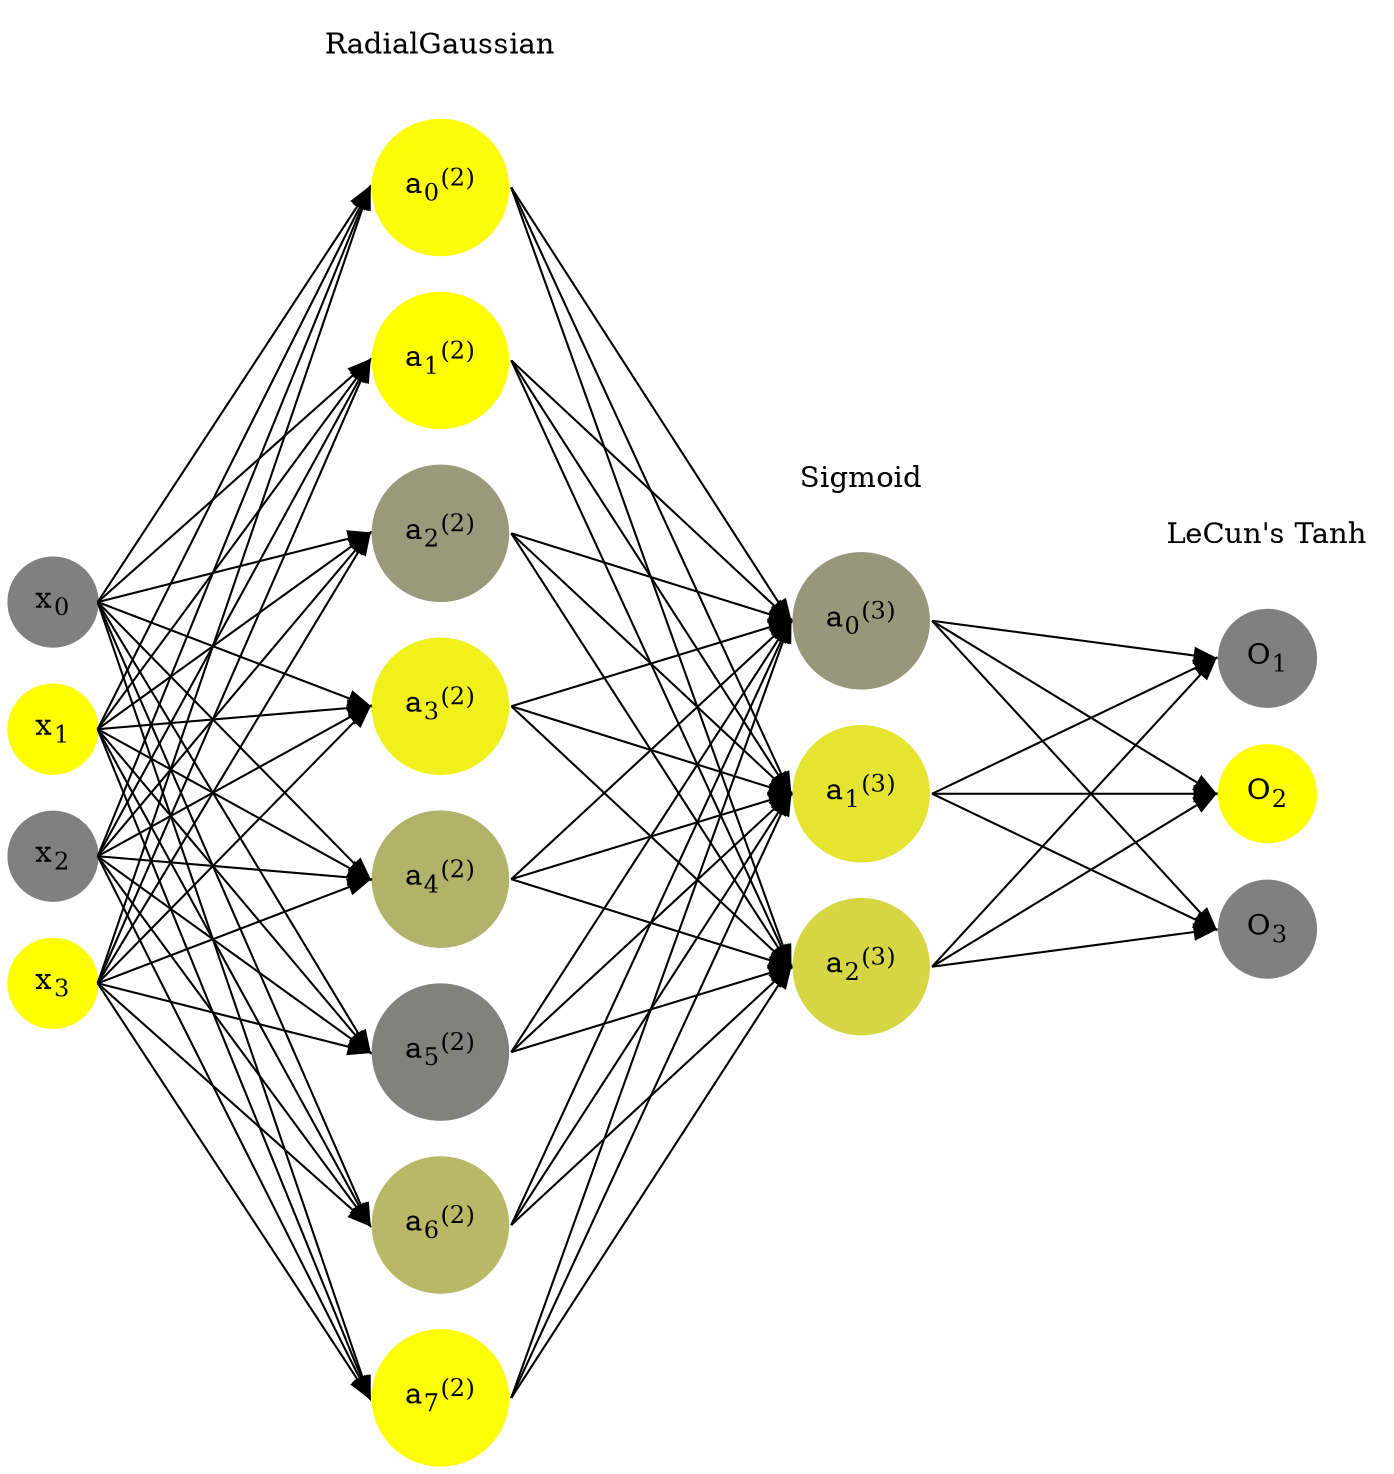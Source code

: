 digraph G {
	rankdir = LR;
	splines=false;
	edge[style=invis];
	ranksep= 1.4;
	{
	node [shape=circle, color="0.1667, 0.0, 0.5", style=filled, fillcolor="0.1667, 0.0, 0.5"];
	x0 [label=<x<sub>0</sub>>];
	}
	{
	node [shape=circle, color="0.1667, 1.0, 1.0", style=filled, fillcolor="0.1667, 1.0, 1.0"];
	x1 [label=<x<sub>1</sub>>];
	}
	{
	node [shape=circle, color="0.1667, 0.0, 0.5", style=filled, fillcolor="0.1667, 0.0, 0.5"];
	x2 [label=<x<sub>2</sub>>];
	}
	{
	node [shape=circle, color="0.1667, 1.0, 1.0", style=filled, fillcolor="0.1667, 1.0, 1.0"];
	x3 [label=<x<sub>3</sub>>];
	}
	{
	node [shape=circle, color="0.1667, 0.973690, 0.986845", style=filled, fillcolor="0.1667, 0.973690, 0.986845"];
	a02 [label=<a<sub>0</sub><sup>(2)</sup>>];
	}
	{
	node [shape=circle, color="0.1667, 0.998822, 0.999411", style=filled, fillcolor="0.1667, 0.998822, 0.999411"];
	a12 [label=<a<sub>1</sub><sup>(2)</sup>>];
	}
	{
	node [shape=circle, color="0.1667, 0.195922, 0.597961", style=filled, fillcolor="0.1667, 0.195922, 0.597961"];
	a22 [label=<a<sub>2</sub><sup>(2)</sup>>];
	}
	{
	node [shape=circle, color="0.1667, 0.878193, 0.939097", style=filled, fillcolor="0.1667, 0.878193, 0.939097"];
	a32 [label=<a<sub>3</sub><sup>(2)</sup>>];
	}
	{
	node [shape=circle, color="0.1667, 0.396364, 0.698182", style=filled, fillcolor="0.1667, 0.396364, 0.698182"];
	a42 [label=<a<sub>4</sub><sup>(2)</sup>>];
	}
	{
	node [shape=circle, color="0.1667, 0.012352, 0.506176", style=filled, fillcolor="0.1667, 0.012352, 0.506176"];
	a52 [label=<a<sub>5</sub><sup>(2)</sup>>];
	}
	{
	node [shape=circle, color="0.1667, 0.437769, 0.718884", style=filled, fillcolor="0.1667, 0.437769, 0.718884"];
	a62 [label=<a<sub>6</sub><sup>(2)</sup>>];
	}
	{
	node [shape=circle, color="0.1667, 0.978655, 0.989327", style=filled, fillcolor="0.1667, 0.978655, 0.989327"];
	a72 [label=<a<sub>7</sub><sup>(2)</sup>>];
	}
	{
	node [shape=circle, color="0.1667, 0.180980, 0.590490", style=filled, fillcolor="0.1667, 0.180980, 0.590490"];
	a03 [label=<a<sub>0</sub><sup>(3)</sup>>];
	}
	{
	node [shape=circle, color="0.1667, 0.781782, 0.890891", style=filled, fillcolor="0.1667, 0.781782, 0.890891"];
	a13 [label=<a<sub>1</sub><sup>(3)</sup>>];
	}
	{
	node [shape=circle, color="0.1667, 0.676077, 0.838038", style=filled, fillcolor="0.1667, 0.676077, 0.838038"];
	a23 [label=<a<sub>2</sub><sup>(3)</sup>>];
	}
	{
	node [shape=circle, color="0.1667, 0.0, 0.5", style=filled, fillcolor="0.1667, 0.0, 0.5"];
	O1 [label=<O<sub>1</sub>>];
	}
	{
	node [shape=circle, color="0.1667, 1.0, 1.0", style=filled, fillcolor="0.1667, 1.0, 1.0"];
	O2 [label=<O<sub>2</sub>>];
	}
	{
	node [shape=circle, color="0.1667, 0.0, 0.5", style=filled, fillcolor="0.1667, 0.0, 0.5"];
	O3 [label=<O<sub>3</sub>>];
	}
	{
	rank=same;
	x0->x1->x2->x3;
	}
	{
	rank=same;
	a02->a12->a22->a32->a42->a52->a62->a72;
	}
	{
	rank=same;
	a03->a13->a23;
	}
	{
	rank=same;
	O1->O2->O3;
	}
	l1 [shape=plaintext,label="RadialGaussian"];
	l1->a02;
	{rank=same; l1;a02};
	l2 [shape=plaintext,label="Sigmoid"];
	l2->a03;
	{rank=same; l2;a03};
	l3 [shape=plaintext,label="LeCun's Tanh"];
	l3->O1;
	{rank=same; l3;O1};
edge[style=solid, tailport=e, headport=w];
	{x0;x1;x2;x3} -> {a02;a12;a22;a32;a42;a52;a62;a72};
	{a02;a12;a22;a32;a42;a52;a62;a72} -> {a03;a13;a23};
	{a03;a13;a23} -> {O1,O2,O3};
}